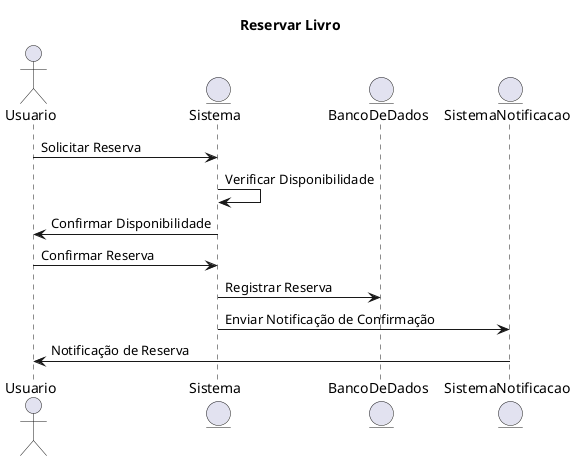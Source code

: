 @startuml Reservar Livro
title Reservar Livro
actor Usuario
entity Sistema
entity BancoDeDados
entity SistemaNotificacao


Usuario -> Sistema: Solicitar Reserva
Sistema -> Sistema: Verificar Disponibilidade
Sistema -> Usuario: Confirmar Disponibilidade
Usuario -> Sistema: Confirmar Reserva
Sistema -> BancoDeDados: Registrar Reserva
Sistema -> SistemaNotificacao: Enviar Notificação de Confirmação
SistemaNotificacao -> Usuario: Notificação de Reserva
@enduml